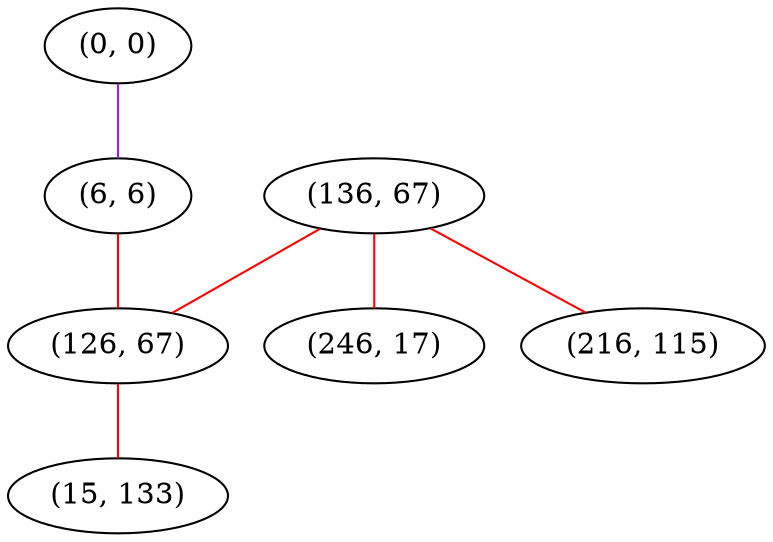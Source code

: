 graph "" {
"(136, 67)";
"(0, 0)";
"(6, 6)";
"(126, 67)";
"(246, 17)";
"(216, 115)";
"(15, 133)";
"(136, 67)" -- "(126, 67)"  [color=red, key=0, weight=1];
"(136, 67)" -- "(216, 115)"  [color=red, key=0, weight=1];
"(136, 67)" -- "(246, 17)"  [color=red, key=0, weight=1];
"(0, 0)" -- "(6, 6)"  [color=purple, key=0, weight=4];
"(6, 6)" -- "(126, 67)"  [color=red, key=0, weight=1];
"(126, 67)" -- "(15, 133)"  [color=red, key=0, weight=1];
}
